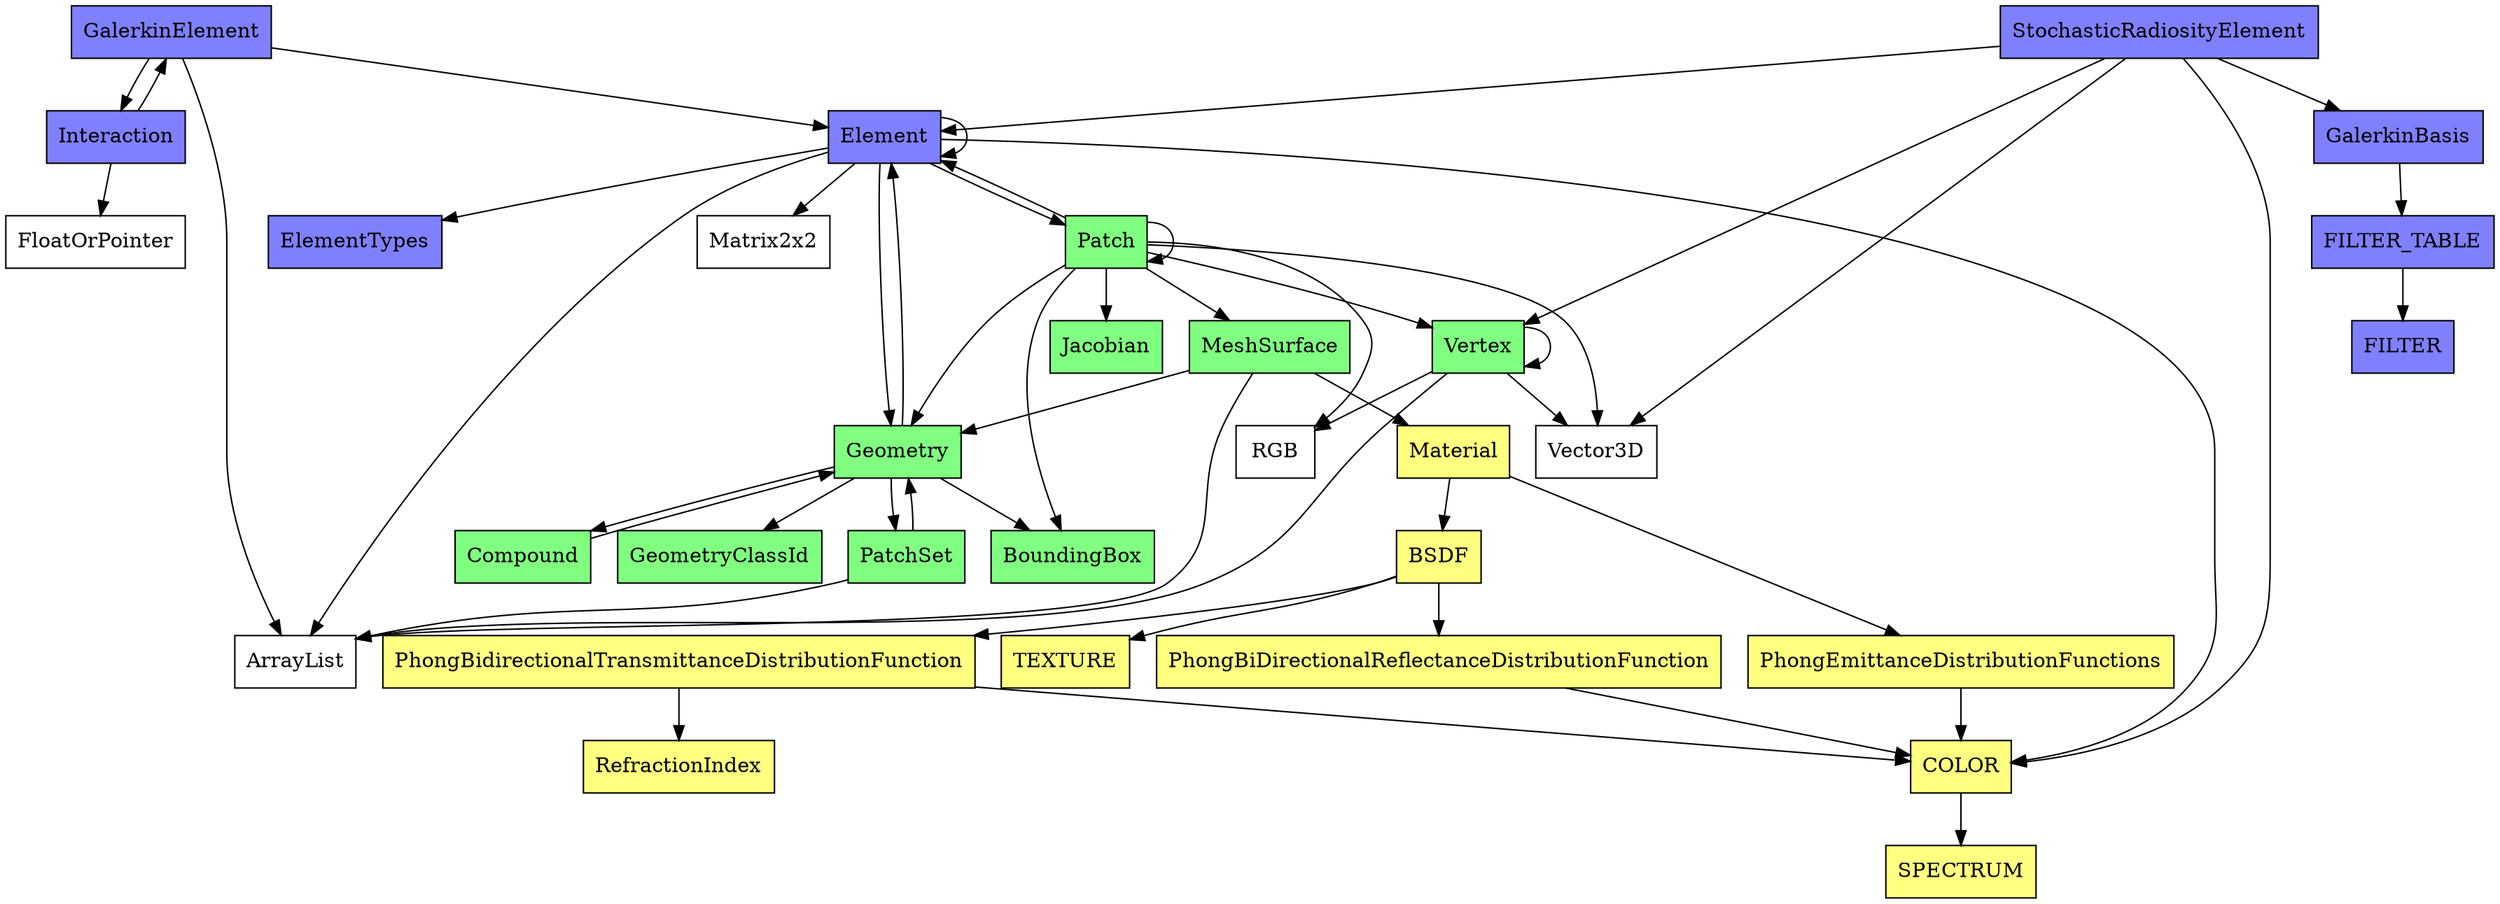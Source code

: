 digraph G {
    Element [shape=box, style=filled, fillcolor="#8080ff"];
    GalerkinElement [shape=box, style=filled, fillcolor="#8080ff"];
    GalerkinBasis [shape=box, style=filled, fillcolor="#8080ff"];
    Interaction [shape=box, style=filled, fillcolor="#8080ff"];
    StochasticRadiosityElement [shape=box, style=filled, fillcolor="#8080ff"];
    ElementTypes [shape=box, style=filled, fillcolor="#8080ff"];
    FILTER_TABLE [shape=box, style=filled, fillcolor="#8080ff"];
    FILTER [shape=box, style=filled, fillcolor="#8080ff"];

    ArrayList [shape=box];
    Vector3D [shape=box];
    Matrix2x2 [shape=box];
    RGB [shape=box];
    FloatOrPointer [shape=box];

    Patch [shape=box, style=filled, fillcolor="#80ff80"];
    Geometry [shape=box, style=filled, fillcolor="#80ff80"];
    MeshSurface [shape=box, style=filled, fillcolor="#80ff80"];
    PatchSet [shape=box, style=filled, fillcolor="#80ff80"];
    Compound [shape=box, style=filled, fillcolor="#80ff80"];
    Vertex [shape=box, style=filled, fillcolor="#80ff80"];
    Jacobian [shape=box, style=filled, fillcolor="#80ff80"];
    BoundingBox [shape=box, style=filled, fillcolor="#80ff80"];
    GeometryClassId [shape=box, style=filled, fillcolor="#80ff80"];

    Material [shape=box, style=filled, fillcolor="#ffff80"];
    BSDF [shape=box, style=filled, fillcolor="#ffff80"];
    PhongEmittanceDistributionFunctions [shape=box, style=filled, fillcolor="#ffff80"];
    TEXTURE [shape=box, style=filled, fillcolor="#ffff80"];
    PhongBidirectionalTransmittanceDistributionFunction [shape=box, style=filled, fillcolor="#ffff80"];
    RefractionIndex [shape=box, style=filled, fillcolor="#ffff80"];
    PhongBiDirectionalReflectanceDistributionFunction [shape=box, style=filled, fillcolor="#ffff80"];
    COLOR [shape=box, style=filled, fillcolor="#ffff80"];
    SPECTRUM [shape=box, style=filled, fillcolor="#ffff80"];

    COLOR -> SPECTRUM;
    Vertex -> Vector3D;
    Vertex -> RGB;
    Vertex -> ArrayList;
    Vertex -> Vertex;
    GalerkinBasis -> FILTER_TABLE;
    FILTER_TABLE -> FILTER;
    Element -> COLOR;
    Element -> Patch;
    Element -> Geometry;
    Element -> Element;
    Element -> ArrayList;
    Element -> Matrix2x2;
    Element -> ElementTypes;
    Interaction -> GalerkinElement;
    Interaction -> FloatOrPointer;
    GalerkinElement -> Element;
    GalerkinElement -> ArrayList;
    GalerkinElement -> Interaction;
    StochasticRadiosityElement -> Element;
    StochasticRadiosityElement -> GalerkinBasis;
    StochasticRadiosityElement -> COLOR;
    StochasticRadiosityElement -> Vector3D;
    StochasticRadiosityElement -> Vertex;
    Patch -> Patch;
    Patch -> Vertex;
    Patch -> BoundingBox;
    Patch -> Vector3D;
    Patch -> Jacobian;
    Patch -> RGB;
    Patch -> Element;
    Patch -> Geometry;
    Patch -> MeshSurface;
    PhongEmittanceDistributionFunctions -> COLOR;
    PhongBiDirectionalReflectanceDistributionFunction -> COLOR;
    PhongBidirectionalTransmittanceDistributionFunction -> COLOR;
    PhongBidirectionalTransmittanceDistributionFunction -> RefractionIndex;
    BSDF -> PhongBiDirectionalReflectanceDistributionFunction;
    BSDF -> PhongBidirectionalTransmittanceDistributionFunction;
    BSDF -> TEXTURE;
    Material -> PhongEmittanceDistributionFunctions;
    Material -> BSDF;
    Geometry -> BoundingBox;
    Geometry -> Element;
    Geometry -> GeometryClassId;
    Geometry -> Compound;
    Geometry -> PatchSet;
    PatchSet -> Geometry;
    PatchSet -> ArrayList;
    MeshSurface -> Geometry;
    MeshSurface -> ArrayList;
    MeshSurface -> Material;
    Compound -> Geometry;
    Compound
}
